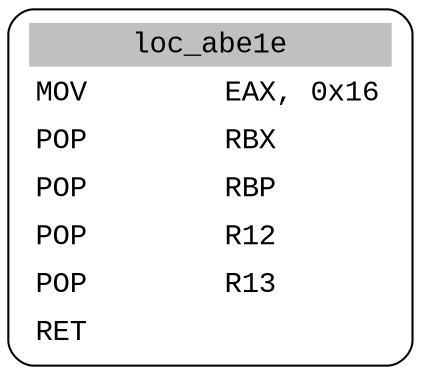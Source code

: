 digraph asm_graph {
1941 [
shape="Mrecord" fontname="Courier New"label =<<table border="0" cellborder="0" cellpadding="3"><tr><td align="center" colspan="2" bgcolor="grey">loc_abe1e</td></tr><tr><td align="left">MOV        EAX, 0x16</td></tr><tr><td align="left">POP        RBX</td></tr><tr><td align="left">POP        RBP</td></tr><tr><td align="left">POP        R12</td></tr><tr><td align="left">POP        R13</td></tr><tr><td align="left">RET        </td></tr></table>> ];
}
